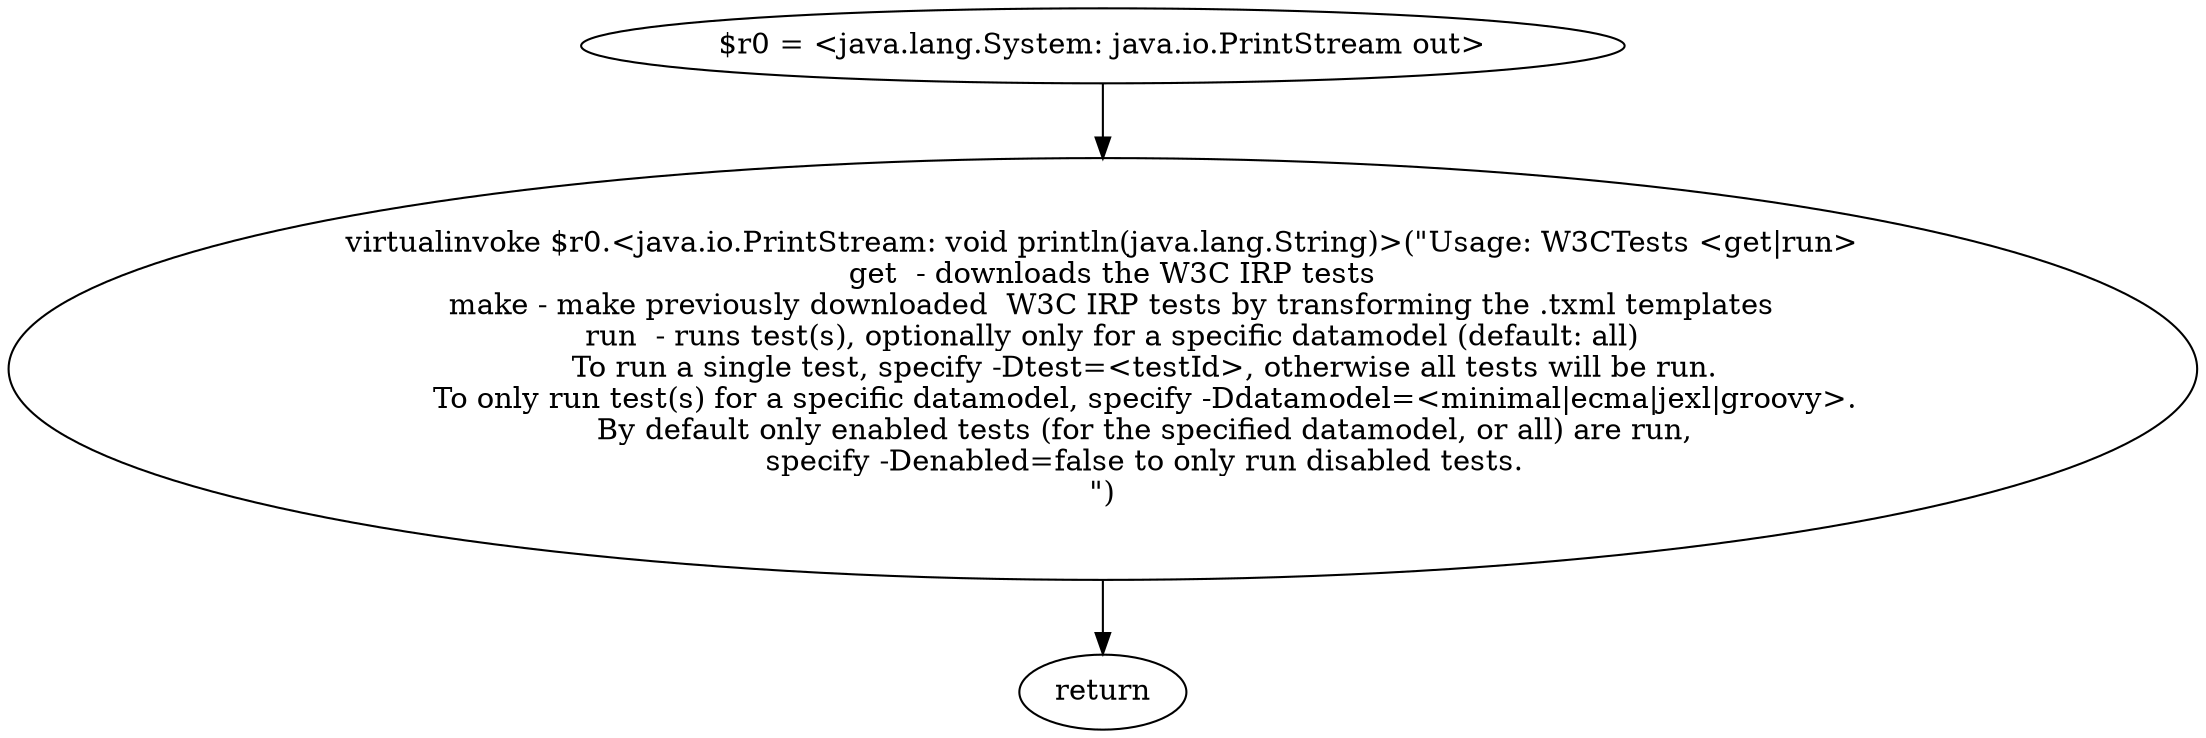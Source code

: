 digraph "unitGraph" {
    "$r0 = <java.lang.System: java.io.PrintStream out>"
    "virtualinvoke $r0.<java.io.PrintStream: void println(java.lang.String)>(\"Usage: W3CTests <get|run>\n  get  - downloads the W3C IRP tests\n  make - make previously downloaded  W3C IRP tests by transforming the .txml templates\n  run  - runs test(s), optionally only for a specific datamodel (default: all)\n         To run a single test, specify -Dtest=<testId>, otherwise all tests will be run.\n         To only run test(s) for a specific datamodel, specify -Ddatamodel=<minimal|ecma|jexl|groovy>.\n         By default only enabled tests (for the specified datamodel, or all) are run,\n         specify -Denabled=false to only run disabled tests.\n\")"
    "return"
    "$r0 = <java.lang.System: java.io.PrintStream out>"->"virtualinvoke $r0.<java.io.PrintStream: void println(java.lang.String)>(\"Usage: W3CTests <get|run>\n  get  - downloads the W3C IRP tests\n  make - make previously downloaded  W3C IRP tests by transforming the .txml templates\n  run  - runs test(s), optionally only for a specific datamodel (default: all)\n         To run a single test, specify -Dtest=<testId>, otherwise all tests will be run.\n         To only run test(s) for a specific datamodel, specify -Ddatamodel=<minimal|ecma|jexl|groovy>.\n         By default only enabled tests (for the specified datamodel, or all) are run,\n         specify -Denabled=false to only run disabled tests.\n\")";
    "virtualinvoke $r0.<java.io.PrintStream: void println(java.lang.String)>(\"Usage: W3CTests <get|run>\n  get  - downloads the W3C IRP tests\n  make - make previously downloaded  W3C IRP tests by transforming the .txml templates\n  run  - runs test(s), optionally only for a specific datamodel (default: all)\n         To run a single test, specify -Dtest=<testId>, otherwise all tests will be run.\n         To only run test(s) for a specific datamodel, specify -Ddatamodel=<minimal|ecma|jexl|groovy>.\n         By default only enabled tests (for the specified datamodel, or all) are run,\n         specify -Denabled=false to only run disabled tests.\n\")"->"return";
}
